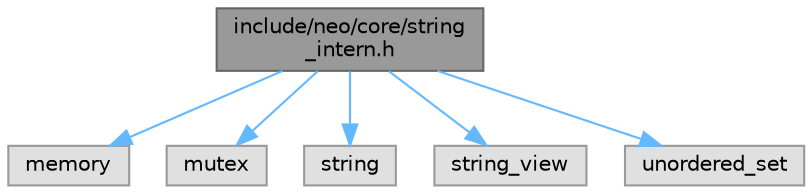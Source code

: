 digraph "include/neo/core/string_intern.h"
{
 // LATEX_PDF_SIZE
  bgcolor="transparent";
  edge [fontname=Helvetica,fontsize=10,labelfontname=Helvetica,labelfontsize=10];
  node [fontname=Helvetica,fontsize=10,shape=box,height=0.2,width=0.4];
  Node1 [id="Node000001",label="include/neo/core/string\l_intern.h",height=0.2,width=0.4,color="gray40", fillcolor="grey60", style="filled", fontcolor="black",tooltip=" "];
  Node1 -> Node2 [id="edge6_Node000001_Node000002",color="steelblue1",style="solid",tooltip=" "];
  Node2 [id="Node000002",label="memory",height=0.2,width=0.4,color="grey60", fillcolor="#E0E0E0", style="filled",tooltip=" "];
  Node1 -> Node3 [id="edge7_Node000001_Node000003",color="steelblue1",style="solid",tooltip=" "];
  Node3 [id="Node000003",label="mutex",height=0.2,width=0.4,color="grey60", fillcolor="#E0E0E0", style="filled",tooltip=" "];
  Node1 -> Node4 [id="edge8_Node000001_Node000004",color="steelblue1",style="solid",tooltip=" "];
  Node4 [id="Node000004",label="string",height=0.2,width=0.4,color="grey60", fillcolor="#E0E0E0", style="filled",tooltip=" "];
  Node1 -> Node5 [id="edge9_Node000001_Node000005",color="steelblue1",style="solid",tooltip=" "];
  Node5 [id="Node000005",label="string_view",height=0.2,width=0.4,color="grey60", fillcolor="#E0E0E0", style="filled",tooltip=" "];
  Node1 -> Node6 [id="edge10_Node000001_Node000006",color="steelblue1",style="solid",tooltip=" "];
  Node6 [id="Node000006",label="unordered_set",height=0.2,width=0.4,color="grey60", fillcolor="#E0E0E0", style="filled",tooltip=" "];
}

